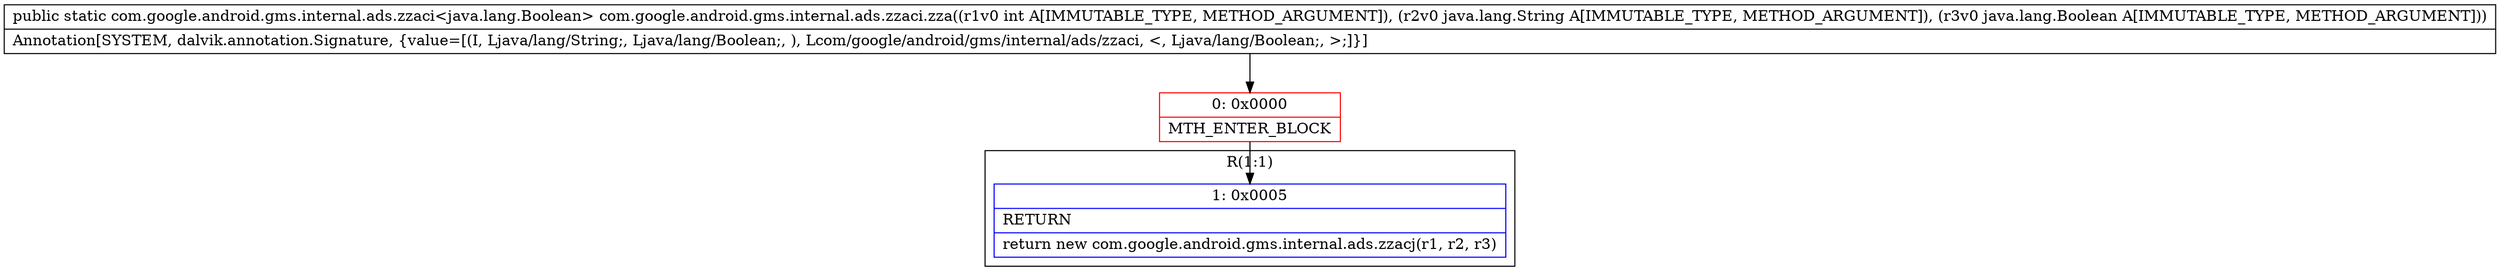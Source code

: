digraph "CFG forcom.google.android.gms.internal.ads.zzaci.zza(ILjava\/lang\/String;Ljava\/lang\/Boolean;)Lcom\/google\/android\/gms\/internal\/ads\/zzaci;" {
subgraph cluster_Region_446425420 {
label = "R(1:1)";
node [shape=record,color=blue];
Node_1 [shape=record,label="{1\:\ 0x0005|RETURN\l|return new com.google.android.gms.internal.ads.zzacj(r1, r2, r3)\l}"];
}
Node_0 [shape=record,color=red,label="{0\:\ 0x0000|MTH_ENTER_BLOCK\l}"];
MethodNode[shape=record,label="{public static com.google.android.gms.internal.ads.zzaci\<java.lang.Boolean\> com.google.android.gms.internal.ads.zzaci.zza((r1v0 int A[IMMUTABLE_TYPE, METHOD_ARGUMENT]), (r2v0 java.lang.String A[IMMUTABLE_TYPE, METHOD_ARGUMENT]), (r3v0 java.lang.Boolean A[IMMUTABLE_TYPE, METHOD_ARGUMENT]))  | Annotation[SYSTEM, dalvik.annotation.Signature, \{value=[(I, Ljava\/lang\/String;, Ljava\/lang\/Boolean;, ), Lcom\/google\/android\/gms\/internal\/ads\/zzaci, \<, Ljava\/lang\/Boolean;, \>;]\}]\l}"];
MethodNode -> Node_0;
Node_0 -> Node_1;
}


